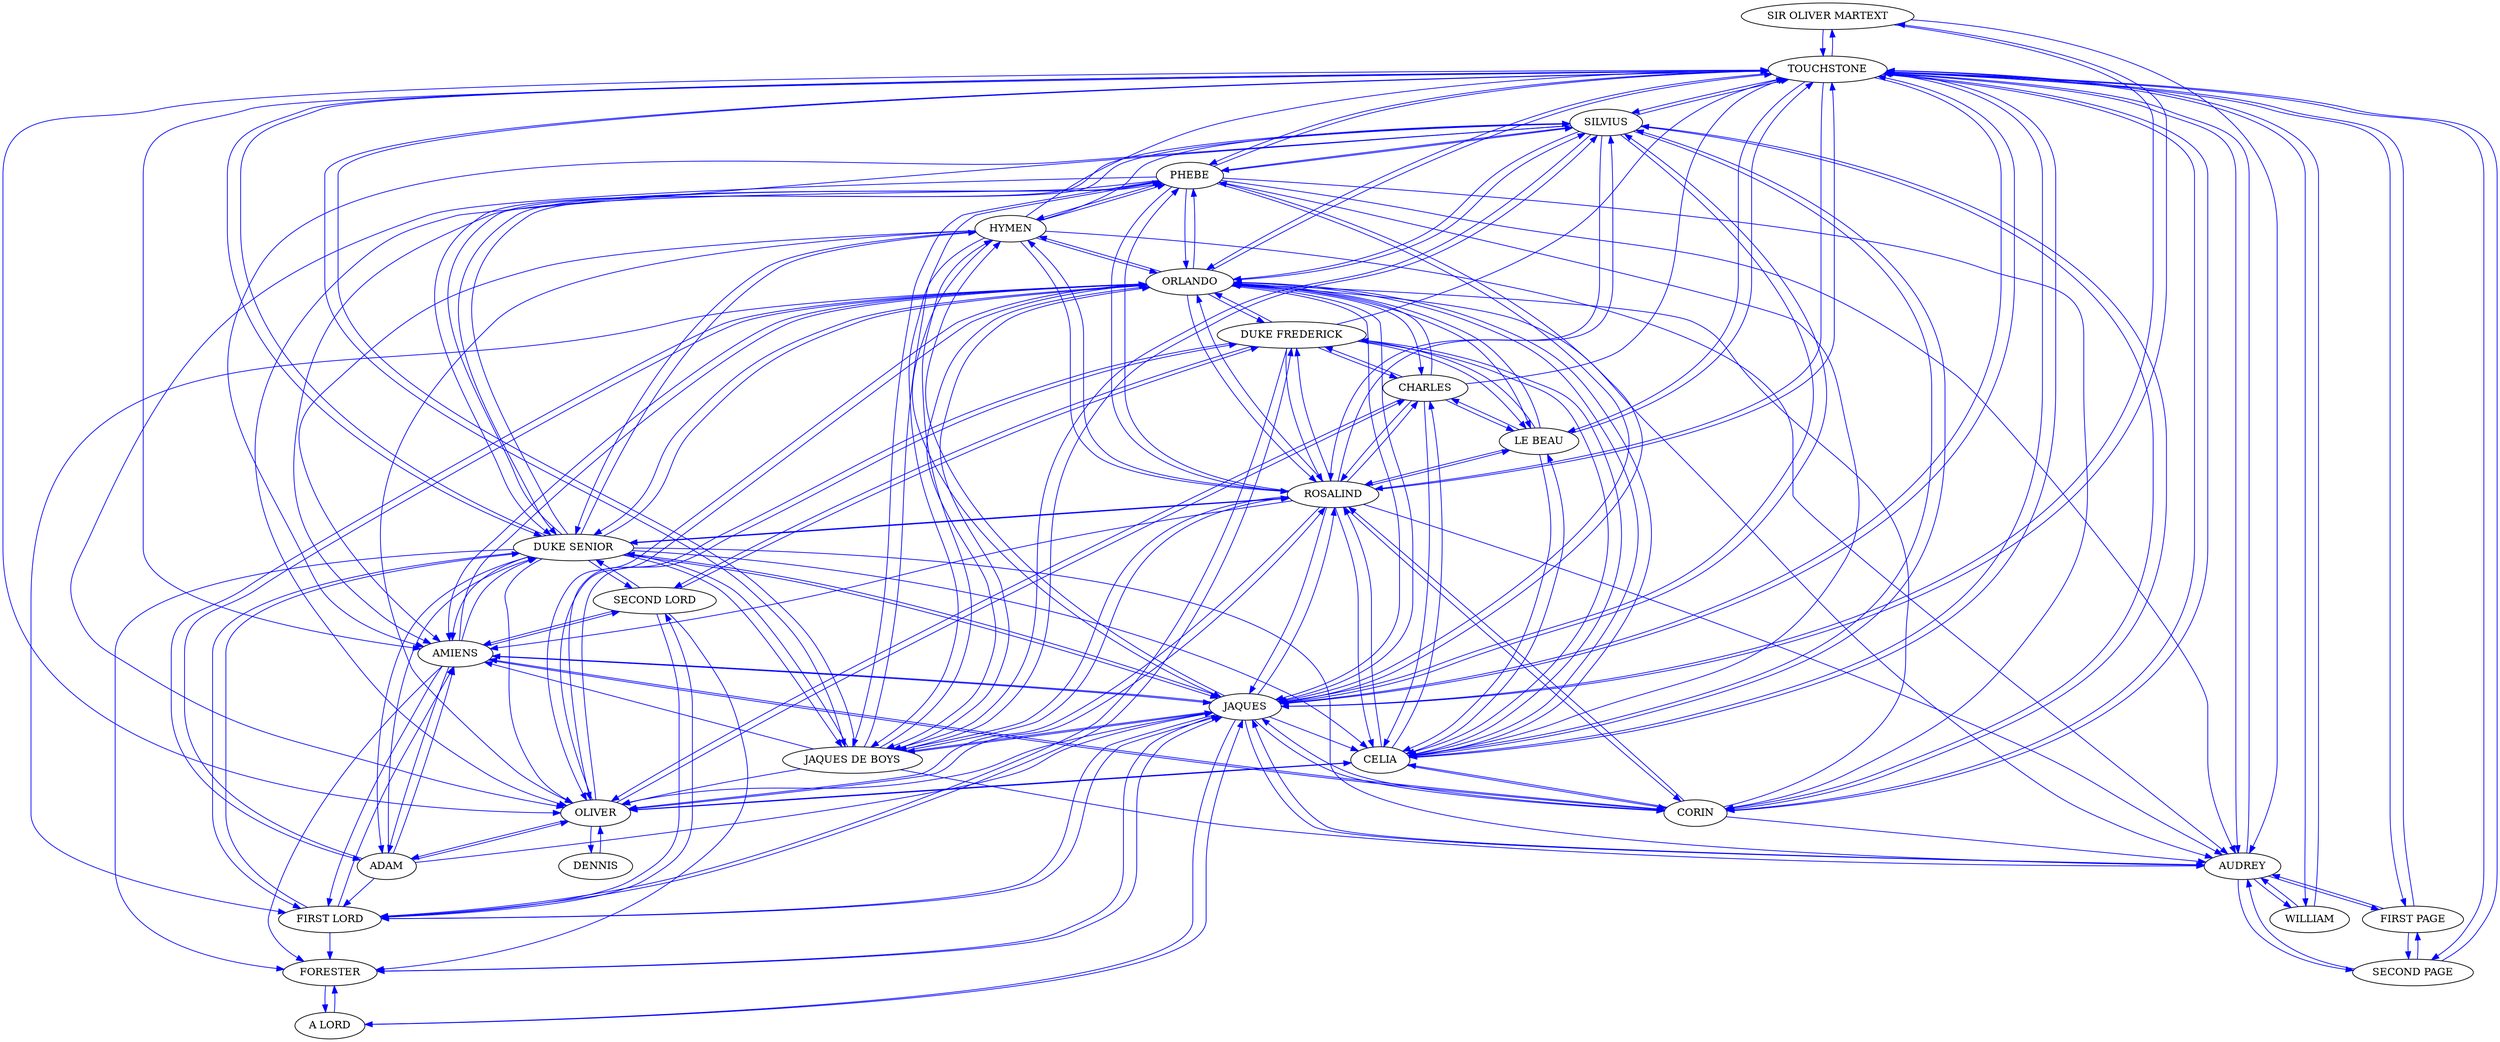strict digraph  {
	"SIR OLIVER MARTEXT" -> TOUCHSTONE	 [color=blue,
		weight=2];
	"SIR OLIVER MARTEXT" -> AUDREY	 [color=blue,
		weight=2];
	"SIR OLIVER MARTEXT" -> JAQUES	 [color=blue,
		weight=2];
	TOUCHSTONE -> "SIR OLIVER MARTEXT"	 [color=blue,
		weight=24];
	TOUCHSTONE -> AMIENS	 [color=blue,
		weight=49];
	TOUCHSTONE -> AUDREY	 [color=blue,
		weight=165];
	TOUCHSTONE -> CELIA	 [color=blue,
		weight=48];
	TOUCHSTONE -> OLIVER	 [color=blue,
		weight=49];
	TOUCHSTONE -> "SECOND PAGE"	 [color=blue,
		weight=9];
	TOUCHSTONE -> WILLIAM	 [color=blue,
		weight=33];
	TOUCHSTONE -> "FIRST PAGE"	 [color=blue,
		weight=9];
	TOUCHSTONE -> ROSALIND	 [color=blue,
		weight=118];
	TOUCHSTONE -> CORIN	 [color=blue,
		weight=80];
	TOUCHSTONE -> "LE BEAU"	 [color=blue,
		weight=7];
	TOUCHSTONE -> JAQUES	 [color=blue,
		weight=115];
	TOUCHSTONE -> "JAQUES DE BOYS"	 [color=blue,
		weight=49];
	TOUCHSTONE -> "DUKE SENIOR"	 [color=blue,
		weight=49];
	TOUCHSTONE -> ORLANDO	 [color=blue,
		weight=113];
	TOUCHSTONE -> PHEBE	 [color=blue,
		weight=49];
	TOUCHSTONE -> SILVIUS	 [color=blue,
		weight=49];
	FORESTER -> "A LORD"	 [color=blue,
		weight=10];
	FORESTER -> JAQUES	 [color=blue,
		weight=10];
	ADAM -> AMIENS	 [color=blue,
		weight=2];
	ADAM -> "FIRST LORD"	 [color=blue,
		weight=2];
	ADAM -> OLIVER	 [color=blue,
		weight=5];
	ADAM -> JAQUES	 [color=blue,
		weight=2];
	ADAM -> "DUKE SENIOR"	 [color=blue,
		weight=2];
	ADAM -> ORLANDO	 [color=blue,
		weight=65];
	AMIENS -> FORESTER	 [color=blue,
		weight=3];
	AMIENS -> ADAM	 [color=blue,
		weight=17];
	AMIENS -> "FIRST LORD"	 [color=blue,
		weight=20];
	AMIENS -> CORIN	 [color=blue,
		weight=17];
	AMIENS -> JAQUES	 [color=blue,
		weight=34];
	AMIENS -> "DUKE SENIOR"	 [color=blue,
		weight=20];
	AMIENS -> ORLANDO	 [color=blue,
		weight=17];
	AMIENS -> "SECOND LORD"	 [color=blue,
		weight=3];
	CHARLES -> TOUCHSTONE	 [color=blue,
		weight=5];
	CHARLES -> CELIA	 [color=blue,
		weight=5];
	CHARLES -> OLIVER	 [color=blue,
		weight=36];
	CHARLES -> "DUKE FREDERICK"	 [color=blue,
		weight=5];
	CHARLES -> ROSALIND	 [color=blue,
		weight=5];
	CHARLES -> "LE BEAU"	 [color=blue,
		weight=5];
	CHARLES -> ORLANDO	 [color=blue,
		weight=5];
	AUDREY -> TOUCHSTONE	 [color=blue,
		weight=18];
	AUDREY -> "SECOND PAGE"	 [color=blue,
		weight=3];
	AUDREY -> WILLIAM	 [color=blue,
		weight=2];
	AUDREY -> "FIRST PAGE"	 [color=blue,
		weight=3];
	AUDREY -> JAQUES	 [color=blue,
		weight=9];
	"FIRST LORD" -> FORESTER	 [color=blue,
		weight=39];
	"FIRST LORD" -> AMIENS	 [color=blue,
		weight=42];
	"FIRST LORD" -> "DUKE FREDERICK"	 [color=blue,
		weight=4];
	"FIRST LORD" -> JAQUES	 [color=blue,
		weight=1];
	"FIRST LORD" -> "DUKE SENIOR"	 [color=blue,
		weight=42];
	"FIRST LORD" -> "SECOND LORD"	 [color=blue,
		weight=43];
	CELIA -> TOUCHSTONE	 [color=blue,
		weight=95];
	CELIA -> CHARLES	 [color=blue,
		weight=25];
	CELIA -> OLIVER	 [color=blue,
		weight=18];
	CELIA -> "DUKE FREDERICK"	 [color=blue,
		weight=26];
	CELIA -> ROSALIND	 [color=blue,
		weight=276];
	CELIA -> CORIN	 [color=blue,
		weight=39];
	CELIA -> "LE BEAU"	 [color=blue,
		weight=32];
	CELIA -> ORLANDO	 [color=blue,
		weight=97];
	CELIA -> SILVIUS	 [color=blue,
		weight=1];
	OLIVER -> ADAM	 [color=blue,
		weight=13];
	OLIVER -> CHARLES	 [color=blue,
		weight=28];
	OLIVER -> CELIA	 [color=blue,
		weight=79];
	OLIVER -> "DUKE FREDERICK"	 [color=blue,
		weight=2];
	OLIVER -> DENNIS	 [color=blue,
		weight=2];
	OLIVER -> ROSALIND	 [color=blue,
		weight=80];
	OLIVER -> ORLANDO	 [color=blue,
		weight=22];
	"DUKE FREDERICK" -> TOUCHSTONE	 [color=blue,
		weight=21];
	"DUKE FREDERICK" -> CHARLES	 [color=blue,
		weight=21];
	"DUKE FREDERICK" -> "FIRST LORD"	 [color=blue,
		weight=8];
	"DUKE FREDERICK" -> CELIA	 [color=blue,
		weight=45];
	"DUKE FREDERICK" -> OLIVER	 [color=blue,
		weight=16];
	"DUKE FREDERICK" -> ROSALIND	 [color=blue,
		weight=45];
	"DUKE FREDERICK" -> "LE BEAU"	 [color=blue,
		weight=21];
	"DUKE FREDERICK" -> ORLANDO	 [color=blue,
		weight=21];
	"DUKE FREDERICK" -> "SECOND LORD"	 [color=blue,
		weight=8];
	"SECOND PAGE" -> TOUCHSTONE	 [color=blue,
		weight=22];
	"SECOND PAGE" -> AUDREY	 [color=blue,
		weight=22];
	"SECOND PAGE" -> "FIRST PAGE"	 [color=blue,
		weight=22];
	WILLIAM -> TOUCHSTONE	 [color=blue,
		weight=11];
	WILLIAM -> AUDREY	 [color=blue,
		weight=11];
	DENNIS -> OLIVER	 [color=blue,
		weight=3];
	"FIRST PAGE" -> TOUCHSTONE	 [color=blue,
		weight=5];
	"FIRST PAGE" -> AUDREY	 [color=blue,
		weight=5];
	"FIRST PAGE" -> "SECOND PAGE"	 [color=blue,
		weight=5];
	"A LORD" -> FORESTER	 [color=blue,
		weight=1];
	"A LORD" -> JAQUES	 [color=blue,
		weight=1];
	ROSALIND -> TOUCHSTONE	 [color=blue,
		weight=111];
	ROSALIND -> AMIENS	 [color=blue,
		weight=43];
	ROSALIND -> CHARLES	 [color=blue,
		weight=24];
	ROSALIND -> AUDREY	 [color=blue,
		weight=27];
	ROSALIND -> CELIA	 [color=blue,
		weight=571];
	ROSALIND -> OLIVER	 [color=blue,
		weight=57];
	ROSALIND -> "DUKE FREDERICK"	 [color=blue,
		weight=28];
	ROSALIND -> CORIN	 [color=blue,
		weight=82];
	ROSALIND -> "LE BEAU"	 [color=blue,
		weight=33];
	ROSALIND -> JAQUES	 [color=blue,
		weight=34];
	ROSALIND -> HYMEN	 [color=blue,
		weight=27];
	ROSALIND -> "JAQUES DE BOYS"	 [color=blue,
		weight=43];
	ROSALIND -> "DUKE SENIOR"	 [color=blue,
		weight=43];
	ROSALIND -> ORLANDO	 [color=blue,
		weight=412];
	ROSALIND -> PHEBE	 [color=blue,
		weight=107];
	ROSALIND -> SILVIUS	 [color=blue,
		weight=165];
	CORIN -> TOUCHSTONE	 [color=blue,
		weight=58];
	CORIN -> AMIENS	 [color=blue,
		weight=1];
	CORIN -> AUDREY	 [color=blue,
		weight=1];
	CORIN -> CELIA	 [color=blue,
		weight=36];
	CORIN -> ROSALIND	 [color=blue,
		weight=36];
	CORIN -> JAQUES	 [color=blue,
		weight=1];
	CORIN -> ORLANDO	 [color=blue,
		weight=31];
	CORIN -> SILVIUS	 [color=blue,
		weight=3];
	"LE BEAU" -> TOUCHSTONE	 [color=blue,
		weight=46];
	"LE BEAU" -> CHARLES	 [color=blue,
		weight=25];
	"LE BEAU" -> CELIA	 [color=blue,
		weight=24];
	"LE BEAU" -> "DUKE FREDERICK"	 [color=blue,
		weight=3];
	"LE BEAU" -> ROSALIND	 [color=blue,
		weight=24];
	"LE BEAU" -> ORLANDO	 [color=blue,
		weight=25];
	JAQUES -> "SIR OLIVER MARTEXT"	 [color=blue,
		weight=10];
	JAQUES -> TOUCHSTONE	 [color=blue,
		weight=43];
	JAQUES -> FORESTER	 [color=blue,
		weight=8];
	JAQUES -> AMIENS	 [color=blue,
		weight=168];
	JAQUES -> AUDREY	 [color=blue,
		weight=43];
	JAQUES -> "FIRST LORD"	 [color=blue,
		weight=99];
	JAQUES -> CELIA	 [color=blue,
		weight=37];
	JAQUES -> OLIVER	 [color=blue,
		weight=29];
	JAQUES -> "A LORD"	 [color=blue,
		weight=8];
	JAQUES -> ROSALIND	 [color=blue,
		weight=66];
	JAQUES -> CORIN	 [color=blue,
		weight=40];
	JAQUES -> HYMEN	 [color=blue,
		weight=15];
	JAQUES -> "JAQUES DE BOYS"	 [color=blue,
		weight=29];
	JAQUES -> "DUKE SENIOR"	 [color=blue,
		weight=128];
	JAQUES -> ORLANDO	 [color=blue,
		weight=82];
	JAQUES -> PHEBE	 [color=blue,
		weight=29];
	JAQUES -> SILVIUS	 [color=blue,
		weight=29];
	HYMEN -> TOUCHSTONE	 [color=blue,
		weight=31];
	HYMEN -> AMIENS	 [color=blue,
		weight=31];
	HYMEN -> AUDREY	 [color=blue,
		weight=31];
	HYMEN -> OLIVER	 [color=blue,
		weight=31];
	HYMEN -> ROSALIND	 [color=blue,
		weight=31];
	HYMEN -> JAQUES	 [color=blue,
		weight=31];
	HYMEN -> "JAQUES DE BOYS"	 [color=blue,
		weight=31];
	HYMEN -> "DUKE SENIOR"	 [color=blue,
		weight=31];
	HYMEN -> ORLANDO	 [color=blue,
		weight=31];
	HYMEN -> PHEBE	 [color=blue,
		weight=31];
	HYMEN -> SILVIUS	 [color=blue,
		weight=31];
	"JAQUES DE BOYS" -> TOUCHSTONE	 [color=blue,
		weight=17];
	"JAQUES DE BOYS" -> AMIENS	 [color=blue,
		weight=17];
	"JAQUES DE BOYS" -> AUDREY	 [color=blue,
		weight=17];
	"JAQUES DE BOYS" -> OLIVER	 [color=blue,
		weight=17];
	"JAQUES DE BOYS" -> ROSALIND	 [color=blue,
		weight=17];
	"JAQUES DE BOYS" -> JAQUES	 [color=blue,
		weight=17];
	"JAQUES DE BOYS" -> HYMEN	 [color=blue,
		weight=17];
	"JAQUES DE BOYS" -> "DUKE SENIOR"	 [color=blue,
		weight=17];
	"JAQUES DE BOYS" -> ORLANDO	 [color=blue,
		weight=17];
	"JAQUES DE BOYS" -> PHEBE	 [color=blue,
		weight=17];
	"JAQUES DE BOYS" -> SILVIUS	 [color=blue,
		weight=17];
	"DUKE SENIOR" -> TOUCHSTONE	 [color=blue,
		weight=25];
	"DUKE SENIOR" -> FORESTER	 [color=blue,
		weight=29];
	"DUKE SENIOR" -> ADAM	 [color=blue,
		weight=16];
	"DUKE SENIOR" -> AMIENS	 [color=blue,
		weight=111];
	"DUKE SENIOR" -> AUDREY	 [color=blue,
		weight=25];
	"DUKE SENIOR" -> "FIRST LORD"	 [color=blue,
		weight=81];
	"DUKE SENIOR" -> CELIA	 [color=blue,
		weight=3];
	"DUKE SENIOR" -> OLIVER	 [color=blue,
		weight=30];
	"DUKE SENIOR" -> ROSALIND	 [color=blue,
		weight=28];
	"DUKE SENIOR" -> JAQUES	 [color=blue,
		weight=74];
	"DUKE SENIOR" -> HYMEN	 [color=blue,
		weight=21];
	"DUKE SENIOR" -> "JAQUES DE BOYS"	 [color=blue,
		weight=30];
	"DUKE SENIOR" -> ORLANDO	 [color=blue,
		weight=65];
	"DUKE SENIOR" -> PHEBE	 [color=blue,
		weight=28];
	"DUKE SENIOR" -> SILVIUS	 [color=blue,
		weight=28];
	"DUKE SENIOR" -> "SECOND LORD"	 [color=blue,
		weight=29];
	ORLANDO -> TOUCHSTONE	 [color=blue,
		weight=38];
	ORLANDO -> ADAM	 [color=blue,
		weight=99];
	ORLANDO -> AMIENS	 [color=blue,
		weight=43];
	ORLANDO -> CHARLES	 [color=blue,
		weight=37];
	ORLANDO -> AUDREY	 [color=blue,
		weight=1];
	ORLANDO -> "FIRST LORD"	 [color=blue,
		weight=32];
	ORLANDO -> CELIA	 [color=blue,
		weight=113];
	ORLANDO -> OLIVER	 [color=blue,
		weight=52];
	ORLANDO -> "DUKE FREDERICK"	 [color=blue,
		weight=20];
	ORLANDO -> ROSALIND	 [color=blue,
		weight=136];
	ORLANDO -> "LE BEAU"	 [color=blue,
		weight=34];
	ORLANDO -> JAQUES	 [color=blue,
		weight=64];
	ORLANDO -> HYMEN	 [color=blue,
		weight=1];
	ORLANDO -> "JAQUES DE BOYS"	 [color=blue,
		weight=11];
	ORLANDO -> "DUKE SENIOR"	 [color=blue,
		weight=43];
	ORLANDO -> PHEBE	 [color=blue,
		weight=15];
	ORLANDO -> SILVIUS	 [color=blue,
		weight=15];
	PHEBE -> TOUCHSTONE	 [color=blue,
		weight=4];
	PHEBE -> AMIENS	 [color=blue,
		weight=6];
	PHEBE -> AUDREY	 [color=blue,
		weight=4];
	PHEBE -> CELIA	 [color=blue,
		weight=29];
	PHEBE -> OLIVER	 [color=blue,
		weight=6];
	PHEBE -> ROSALIND	 [color=blue,
		weight=41];
	PHEBE -> CORIN	 [color=blue,
		weight=27];
	PHEBE -> JAQUES	 [color=blue,
		weight=6];
	PHEBE -> HYMEN	 [color=blue,
		weight=4];
	PHEBE -> "JAQUES DE BOYS"	 [color=blue,
		weight=6];
	PHEBE -> "DUKE SENIOR"	 [color=blue,
		weight=6];
	PHEBE -> ORLANDO	 [color=blue,
		weight=14];
	PHEBE -> SILVIUS	 [color=blue,
		weight=86];
	SILVIUS -> TOUCHSTONE	 [color=blue,
		weight=19];
	SILVIUS -> AMIENS	 [color=blue,
		weight=1];
	SILVIUS -> CELIA	 [color=blue,
		weight=39];
	SILVIUS -> OLIVER	 [color=blue,
		weight=1];
	SILVIUS -> ROSALIND	 [color=blue,
		weight=51];
	SILVIUS -> CORIN	 [color=blue,
		weight=24];
	SILVIUS -> JAQUES	 [color=blue,
		weight=1];
	SILVIUS -> "JAQUES DE BOYS"	 [color=blue,
		weight=1];
	SILVIUS -> "DUKE SENIOR"	 [color=blue,
		weight=1];
	SILVIUS -> ORLANDO	 [color=blue,
		weight=13];
	SILVIUS -> PHEBE	 [color=blue,
		weight=42];
	"SECOND LORD" -> FORESTER	 [color=blue,
		weight=2];
	"SECOND LORD" -> AMIENS	 [color=blue,
		weight=2];
	"SECOND LORD" -> "FIRST LORD"	 [color=blue,
		weight=11];
	"SECOND LORD" -> "DUKE FREDERICK"	 [color=blue,
		weight=9];
	"SECOND LORD" -> "DUKE SENIOR"	 [color=blue,
		weight=2];
}
